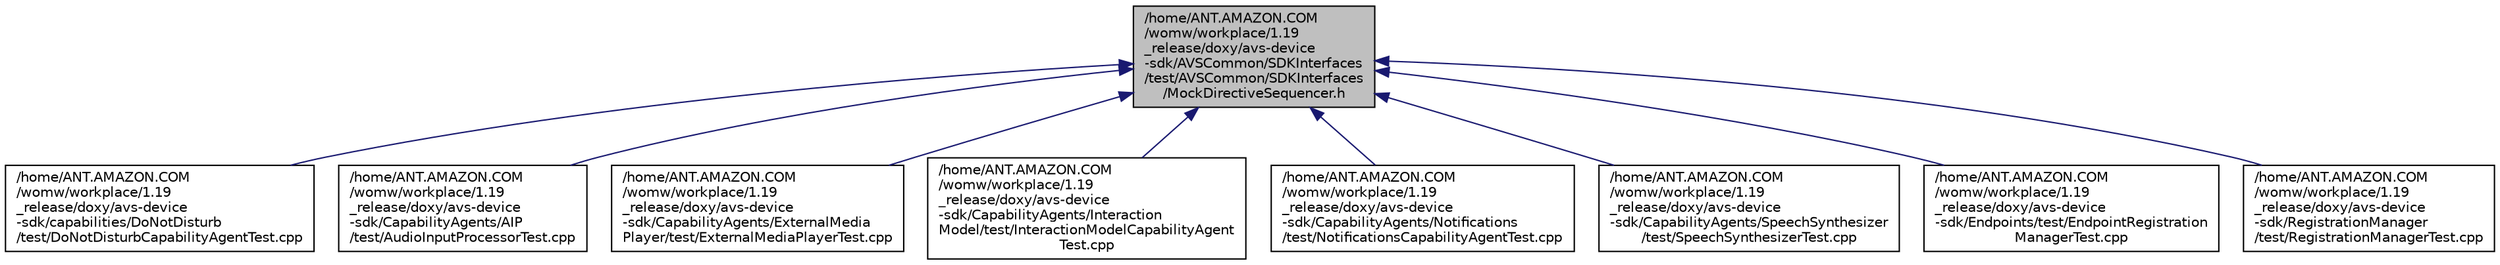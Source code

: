 digraph "/home/ANT.AMAZON.COM/womw/workplace/1.19_release/doxy/avs-device-sdk/AVSCommon/SDKInterfaces/test/AVSCommon/SDKInterfaces/MockDirectiveSequencer.h"
{
  edge [fontname="Helvetica",fontsize="10",labelfontname="Helvetica",labelfontsize="10"];
  node [fontname="Helvetica",fontsize="10",shape=record];
  Node54 [label="/home/ANT.AMAZON.COM\l/womw/workplace/1.19\l_release/doxy/avs-device\l-sdk/AVSCommon/SDKInterfaces\l/test/AVSCommon/SDKInterfaces\l/MockDirectiveSequencer.h",height=0.2,width=0.4,color="black", fillcolor="grey75", style="filled", fontcolor="black"];
  Node54 -> Node55 [dir="back",color="midnightblue",fontsize="10",style="solid",fontname="Helvetica"];
  Node55 [label="/home/ANT.AMAZON.COM\l/womw/workplace/1.19\l_release/doxy/avs-device\l-sdk/capabilities/DoNotDisturb\l/test/DoNotDisturbCapabilityAgentTest.cpp",height=0.2,width=0.4,color="black", fillcolor="white", style="filled",URL="$_do_not_disturb_capability_agent_test_8cpp.html"];
  Node54 -> Node56 [dir="back",color="midnightblue",fontsize="10",style="solid",fontname="Helvetica"];
  Node56 [label="/home/ANT.AMAZON.COM\l/womw/workplace/1.19\l_release/doxy/avs-device\l-sdk/CapabilityAgents/AIP\l/test/AudioInputProcessorTest.cpp",height=0.2,width=0.4,color="black", fillcolor="white", style="filled",URL="$_audio_input_processor_test_8cpp.html"];
  Node54 -> Node57 [dir="back",color="midnightblue",fontsize="10",style="solid",fontname="Helvetica"];
  Node57 [label="/home/ANT.AMAZON.COM\l/womw/workplace/1.19\l_release/doxy/avs-device\l-sdk/CapabilityAgents/ExternalMedia\lPlayer/test/ExternalMediaPlayerTest.cpp",height=0.2,width=0.4,color="black", fillcolor="white", style="filled",URL="$_external_media_player_test_8cpp.html"];
  Node54 -> Node58 [dir="back",color="midnightblue",fontsize="10",style="solid",fontname="Helvetica"];
  Node58 [label="/home/ANT.AMAZON.COM\l/womw/workplace/1.19\l_release/doxy/avs-device\l-sdk/CapabilityAgents/Interaction\lModel/test/InteractionModelCapabilityAgent\lTest.cpp",height=0.2,width=0.4,color="black", fillcolor="white", style="filled",URL="$_interaction_model_capability_agent_test_8cpp.html"];
  Node54 -> Node59 [dir="back",color="midnightblue",fontsize="10",style="solid",fontname="Helvetica"];
  Node59 [label="/home/ANT.AMAZON.COM\l/womw/workplace/1.19\l_release/doxy/avs-device\l-sdk/CapabilityAgents/Notifications\l/test/NotificationsCapabilityAgentTest.cpp",height=0.2,width=0.4,color="black", fillcolor="white", style="filled",URL="$_notifications_capability_agent_test_8cpp.html"];
  Node54 -> Node60 [dir="back",color="midnightblue",fontsize="10",style="solid",fontname="Helvetica"];
  Node60 [label="/home/ANT.AMAZON.COM\l/womw/workplace/1.19\l_release/doxy/avs-device\l-sdk/CapabilityAgents/SpeechSynthesizer\l/test/SpeechSynthesizerTest.cpp",height=0.2,width=0.4,color="black", fillcolor="white", style="filled",URL="$_speech_synthesizer_test_8cpp.html"];
  Node54 -> Node61 [dir="back",color="midnightblue",fontsize="10",style="solid",fontname="Helvetica"];
  Node61 [label="/home/ANT.AMAZON.COM\l/womw/workplace/1.19\l_release/doxy/avs-device\l-sdk/Endpoints/test/EndpointRegistration\lManagerTest.cpp",height=0.2,width=0.4,color="black", fillcolor="white", style="filled",URL="$_endpoint_registration_manager_test_8cpp.html"];
  Node54 -> Node62 [dir="back",color="midnightblue",fontsize="10",style="solid",fontname="Helvetica"];
  Node62 [label="/home/ANT.AMAZON.COM\l/womw/workplace/1.19\l_release/doxy/avs-device\l-sdk/RegistrationManager\l/test/RegistrationManagerTest.cpp",height=0.2,width=0.4,color="black", fillcolor="white", style="filled",URL="$_registration_manager_test_8cpp.html"];
}
